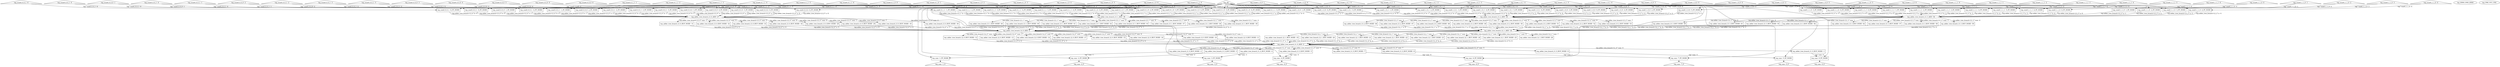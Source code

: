 digraph G {
	ranksep=.25;
	"top_clk" [shape=triangle];
	"top_clk" -> "top_sum0_0_0_0~0_FF_NODE";
	"top_sum0_0_0_0~0_FF_NODE" [shape=box];
	"top_sum0_0_0_0~0_FF_NODE" -> "top_adder_tree_branch_L3_0_ADD~27"[label="top.adder_tree_branch+L3_0^a~0"];
	"top_adder_tree_branch_L3_0_ADD~27"
	"top_adder_tree_branch_L3_0_ADD~27" -> "top_adder_tree_branch_L3_0_BUF_NODE~28"[label="top.adder_tree_branch+L3_0^sum~0"];
	"top_adder_tree_branch_L3_0_BUF_NODE~28" [shape=box];
	"top_adder_tree_branch_L3_0_BUF_NODE~28" -> "top_adder_tree_branch_L2_0_ADD~9"[label="top.adder_tree_branch+L2_0^a~0"];
	"top_adder_tree_branch_L2_0_ADD~9"
	"top_adder_tree_branch_L2_0_ADD~9" -> "top_adder_tree_branch_L2_0_BUF_NODE~10"[label="top.adder_tree_branch+L2_0^sum~0"];
	"top_adder_tree_branch_L2_0_BUF_NODE~10" [shape=box];
	"top_adder_tree_branch_L2_0_BUF_NODE~10" -> "top_adder_tree_branch_L1_0_ADD~0"[label="top.adder_tree_branch+L1_0^a~0"];
	"top_adder_tree_branch_L1_0_ADD~0"
	"top_adder_tree_branch_L1_0_ADD~0" -> "top_adder_tree_branch_L1_0_BUF_NODE~1"[label="top.adder_tree_branch+L1_0^sum~0"];
	"top_adder_tree_branch_L1_0_BUF_NODE~1" [shape=box];
	"top_adder_tree_branch_L1_0_BUF_NODE~1" -> "top_sum~0_FF_NODE"[label="top^sum~0"];
	"top_sum~0_FF_NODE" [shape=box];
	"top_sum~0_FF_NODE" -> "top_sum~0_O";
	"top_sum~0_O" [shape=triangle];
	"top_adder_tree_branch_L1_0_ADD~0" -> "top_adder_tree_branch_L1_0_BUF_NODE~2"[label="top.adder_tree_branch+L1_0^sum~1"];
	"top_adder_tree_branch_L1_0_BUF_NODE~2" [shape=box];
	"top_adder_tree_branch_L1_0_BUF_NODE~2" -> "top_sum~1_FF_NODE"[label="top^sum~1"];
	"top_sum~1_FF_NODE" [shape=box];
	"top_sum~1_FF_NODE" -> "top_sum~1_O";
	"top_sum~1_O" [shape=triangle];
	"top_adder_tree_branch_L1_0_ADD~0" -> "top_adder_tree_branch_L1_0_BUF_NODE~3"[label="top.adder_tree_branch+L1_0^sum~2"];
	"top_adder_tree_branch_L1_0_BUF_NODE~3" [shape=box];
	"top_adder_tree_branch_L1_0_BUF_NODE~3" -> "top_sum~2_FF_NODE"[label="top^sum~2"];
	"top_sum~2_FF_NODE" [shape=box];
	"top_sum~2_FF_NODE" -> "top_sum~2_O";
	"top_sum~2_O" [shape=triangle];
	"top_adder_tree_branch_L1_0_ADD~0" -> "top_adder_tree_branch_L1_0_BUF_NODE~4"[label="top.adder_tree_branch+L1_0^sum~3"];
	"top_adder_tree_branch_L1_0_BUF_NODE~4" [shape=box];
	"top_adder_tree_branch_L1_0_BUF_NODE~4" -> "top_sum~3_FF_NODE"[label="top^sum~3"];
	"top_sum~3_FF_NODE" [shape=box];
	"top_sum~3_FF_NODE" -> "top_sum~3_O";
	"top_sum~3_O" [shape=triangle];
	"top_adder_tree_branch_L1_0_ADD~0" -> "top_adder_tree_branch_L1_0_BUF_NODE~5"[label="top.adder_tree_branch+L1_0^sum~4"];
	"top_adder_tree_branch_L1_0_BUF_NODE~5" [shape=box];
	"top_adder_tree_branch_L1_0_BUF_NODE~5" -> "top_sum~4_FF_NODE"[label="top^sum~4"];
	"top_sum~4_FF_NODE" [shape=box];
	"top_sum~4_FF_NODE" -> "top_sum~4_O";
	"top_sum~4_O" [shape=triangle];
	"top_adder_tree_branch_L1_0_ADD~0" -> "top_adder_tree_branch_L1_0_BUF_NODE~6"[label="top.adder_tree_branch+L1_0^sum~5"];
	"top_adder_tree_branch_L1_0_BUF_NODE~6" [shape=box];
	"top_adder_tree_branch_L1_0_BUF_NODE~6" -> "top_sum~5_FF_NODE"[label="top^sum~5"];
	"top_sum~5_FF_NODE" [shape=box];
	"top_sum~5_FF_NODE" -> "top_sum~5_O";
	"top_sum~5_O" [shape=triangle];
	"top_adder_tree_branch_L1_0_ADD~0" -> "top_adder_tree_branch_L1_0_BUF_NODE~7"[label="top.adder_tree_branch+L1_0^sum~6"];
	"top_adder_tree_branch_L1_0_BUF_NODE~7" [shape=box];
	"top_adder_tree_branch_L1_0_BUF_NODE~7" -> "top_sum~6_FF_NODE"[label="top^sum~6"];
	"top_sum~6_FF_NODE" [shape=box];
	"top_sum~6_FF_NODE" -> "top_sum~6_O";
	"top_sum~6_O" [shape=triangle];
	"top_adder_tree_branch_L1_0_ADD~0" -> "top_adder_tree_branch_L1_0_BUF_NODE~8"[label="top.adder_tree_branch+L1_0^sum~7"];
	"top_adder_tree_branch_L1_0_BUF_NODE~8" [shape=box];
	"top_adder_tree_branch_L1_0_BUF_NODE~8" -> "top_sum~7_FF_NODE"[label="top^sum~7"];
	"top_sum~7_FF_NODE" [shape=box];
	"top_sum~7_FF_NODE" -> "top_sum~7_O";
	"top_sum~7_O" [shape=triangle];
	"top_adder_tree_branch_L2_0_ADD~9" -> "top_adder_tree_branch_L2_0_BUF_NODE~11"[label="top.adder_tree_branch+L2_0^sum~1"];
	"top_adder_tree_branch_L2_0_BUF_NODE~11" [shape=box];
	"top_adder_tree_branch_L2_0_BUF_NODE~11" -> "top_adder_tree_branch_L1_0_ADD~0"[label="top.adder_tree_branch+L1_0^a~1"];
	"top_adder_tree_branch_L2_0_ADD~9" -> "top_adder_tree_branch_L2_0_BUF_NODE~12"[label="top.adder_tree_branch+L2_0^sum~2"];
	"top_adder_tree_branch_L2_0_BUF_NODE~12" [shape=box];
	"top_adder_tree_branch_L2_0_BUF_NODE~12" -> "top_adder_tree_branch_L1_0_ADD~0"[label="top.adder_tree_branch+L1_0^a~2"];
	"top_adder_tree_branch_L2_0_ADD~9" -> "top_adder_tree_branch_L2_0_BUF_NODE~13"[label="top.adder_tree_branch+L2_0^sum~3"];
	"top_adder_tree_branch_L2_0_BUF_NODE~13" [shape=box];
	"top_adder_tree_branch_L2_0_BUF_NODE~13" -> "top_adder_tree_branch_L1_0_ADD~0"[label="top.adder_tree_branch+L1_0^a~3"];
	"top_adder_tree_branch_L2_0_ADD~9" -> "top_adder_tree_branch_L2_0_BUF_NODE~14"[label="top.adder_tree_branch+L2_0^sum~4"];
	"top_adder_tree_branch_L2_0_BUF_NODE~14" [shape=box];
	"top_adder_tree_branch_L2_0_BUF_NODE~14" -> "top_adder_tree_branch_L1_0_ADD~0"[label="top.adder_tree_branch+L1_0^a~4"];
	"top_adder_tree_branch_L2_0_ADD~9" -> "top_adder_tree_branch_L2_0_BUF_NODE~15"[label="top.adder_tree_branch+L2_0^sum~5"];
	"top_adder_tree_branch_L2_0_BUF_NODE~15" [shape=box];
	"top_adder_tree_branch_L2_0_BUF_NODE~15" -> "top_adder_tree_branch_L1_0_ADD~0"[label="top.adder_tree_branch+L1_0^a~5"];
	"top_adder_tree_branch_L2_0_ADD~9" -> "top_adder_tree_branch_L2_0_BUF_NODE~16"[label="top.adder_tree_branch+L2_0^sum~6"];
	"top_adder_tree_branch_L2_0_BUF_NODE~16" [shape=box];
	"top_adder_tree_branch_L2_0_BUF_NODE~16" -> "top_adder_tree_branch_L1_0_ADD~0"[label="top.adder_tree_branch+L1_0^a~6"];
	"top_adder_tree_branch_L2_0_ADD~9" -> "top_adder_tree_branch_L2_0_BUF_NODE~17"[label="top.adder_tree_branch+L2_0^sum~7"];
	"top_adder_tree_branch_L2_0_BUF_NODE~17" [shape=box];
	"top_adder_tree_branch_L3_0_ADD~27" -> "top_adder_tree_branch_L3_0_BUF_NODE~29"[label="top.adder_tree_branch+L3_0^sum~1"];
	"top_adder_tree_branch_L3_0_BUF_NODE~29" [shape=box];
	"top_adder_tree_branch_L3_0_BUF_NODE~29" -> "top_adder_tree_branch_L2_0_ADD~9"[label="top.adder_tree_branch+L2_0^a~1"];
	"top_adder_tree_branch_L3_0_ADD~27" -> "top_adder_tree_branch_L3_0_BUF_NODE~30"[label="top.adder_tree_branch+L3_0^sum~2"];
	"top_adder_tree_branch_L3_0_BUF_NODE~30" [shape=box];
	"top_adder_tree_branch_L3_0_BUF_NODE~30" -> "top_adder_tree_branch_L2_0_ADD~9"[label="top.adder_tree_branch+L2_0^a~2"];
	"top_adder_tree_branch_L3_0_ADD~27" -> "top_adder_tree_branch_L3_0_BUF_NODE~31"[label="top.adder_tree_branch+L3_0^sum~3"];
	"top_adder_tree_branch_L3_0_BUF_NODE~31" [shape=box];
	"top_adder_tree_branch_L3_0_BUF_NODE~31" -> "top_adder_tree_branch_L2_0_ADD~9"[label="top.adder_tree_branch+L2_0^a~3"];
	"top_adder_tree_branch_L3_0_ADD~27" -> "top_adder_tree_branch_L3_0_BUF_NODE~32"[label="top.adder_tree_branch+L3_0^sum~4"];
	"top_adder_tree_branch_L3_0_BUF_NODE~32" [shape=box];
	"top_adder_tree_branch_L3_0_BUF_NODE~32" -> "top_adder_tree_branch_L2_0_ADD~9"[label="top.adder_tree_branch+L2_0^a~4"];
	"top_adder_tree_branch_L3_0_ADD~27" -> "top_adder_tree_branch_L3_0_BUF_NODE~33"[label="top.adder_tree_branch+L3_0^sum~5"];
	"top_adder_tree_branch_L3_0_BUF_NODE~33" [shape=box];
	"top_adder_tree_branch_L3_0_BUF_NODE~33" -> "top_adder_tree_branch_L2_0_ADD~9"[label="top.adder_tree_branch+L2_0^a~5"];
	"top_adder_tree_branch_L3_0_ADD~27" -> "top_adder_tree_branch_L3_0_BUF_NODE~34"[label="top.adder_tree_branch+L3_0^sum~6"];
	"top_adder_tree_branch_L3_0_BUF_NODE~34" [shape=box];
	"top_adder_tree_branch_L3_0_BUF_NODE~34" -> "top_adder_tree_branch_L2_0_ADD~9"[label="top.adder_tree_branch+L2_0^a~6"];
	"top_adder_tree_branch_L3_0_ADD~27" -> "top_adder_tree_branch_L3_0_BUF_NODE~35"[label="top.adder_tree_branch+L3_0^sum~7"];
	"top_adder_tree_branch_L3_0_BUF_NODE~35" [shape=box];
	"top_clk" -> "top_sum0_0_0_0~1_FF_NODE";
	"top_sum0_0_0_0~1_FF_NODE" [shape=box];
	"top_sum0_0_0_0~1_FF_NODE" -> "top_adder_tree_branch_L3_0_ADD~27"[label="top.adder_tree_branch+L3_0^a~1"];
	"top_clk" -> "top_sum0_0_0_0~2_FF_NODE";
	"top_sum0_0_0_0~2_FF_NODE" [shape=box];
	"top_sum0_0_0_0~2_FF_NODE" -> "top_adder_tree_branch_L3_0_ADD~27"[label="top.adder_tree_branch+L3_0^a~2"];
	"top_clk" -> "top_sum0_0_0_0~3_FF_NODE";
	"top_sum0_0_0_0~3_FF_NODE" [shape=box];
	"top_sum0_0_0_0~3_FF_NODE" -> "top_adder_tree_branch_L3_0_ADD~27"[label="top.adder_tree_branch+L3_0^a~3"];
	"top_clk" -> "top_sum0_0_0_0~4_FF_NODE";
	"top_sum0_0_0_0~4_FF_NODE" [shape=box];
	"top_sum0_0_0_0~4_FF_NODE" -> "top_adder_tree_branch_L3_0_ADD~27"[label="top.adder_tree_branch+L3_0^a~4"];
	"top_clk" -> "top_sum0_0_0_0~5_FF_NODE";
	"top_sum0_0_0_0~5_FF_NODE" [shape=box];
	"top_sum0_0_0_0~5_FF_NODE" -> "top_adder_tree_branch_L3_0_ADD~27"[label="top.adder_tree_branch+L3_0^a~5"];
	"top_clk" -> "top_sum0_0_0_0~6_FF_NODE";
	"top_sum0_0_0_0~6_FF_NODE" [shape=box];
	"top_sum0_0_0_0~6_FF_NODE" -> "top_adder_tree_branch_L3_0_ADD~27"[label="top.adder_tree_branch+L3_0^a~6"];
	"top_clk" -> "top_sum0_0_0_1~0_FF_NODE";
	"top_sum0_0_0_1~0_FF_NODE" [shape=box];
	"top_sum0_0_0_1~0_FF_NODE" -> "top_adder_tree_branch_L3_0_ADD~27"[label="top.adder_tree_branch+L3_0^b~0"];
	"top_clk" -> "top_sum0_0_0_1~1_FF_NODE";
	"top_sum0_0_0_1~1_FF_NODE" [shape=box];
	"top_sum0_0_0_1~1_FF_NODE" -> "top_adder_tree_branch_L3_0_ADD~27"[label="top.adder_tree_branch+L3_0^b~1"];
	"top_clk" -> "top_sum0_0_0_1~2_FF_NODE";
	"top_sum0_0_0_1~2_FF_NODE" [shape=box];
	"top_sum0_0_0_1~2_FF_NODE" -> "top_adder_tree_branch_L3_0_ADD~27"[label="top.adder_tree_branch+L3_0^b~2"];
	"top_clk" -> "top_sum0_0_0_1~3_FF_NODE";
	"top_sum0_0_0_1~3_FF_NODE" [shape=box];
	"top_sum0_0_0_1~3_FF_NODE" -> "top_adder_tree_branch_L3_0_ADD~27"[label="top.adder_tree_branch+L3_0^b~3"];
	"top_clk" -> "top_sum0_0_0_1~4_FF_NODE";
	"top_sum0_0_0_1~4_FF_NODE" [shape=box];
	"top_sum0_0_0_1~4_FF_NODE" -> "top_adder_tree_branch_L3_0_ADD~27"[label="top.adder_tree_branch+L3_0^b~4"];
	"top_clk" -> "top_sum0_0_0_1~5_FF_NODE";
	"top_sum0_0_0_1~5_FF_NODE" [shape=box];
	"top_sum0_0_0_1~5_FF_NODE" -> "top_adder_tree_branch_L3_0_ADD~27"[label="top.adder_tree_branch+L3_0^b~5"];
	"top_clk" -> "top_sum0_0_0_1~6_FF_NODE";
	"top_sum0_0_0_1~6_FF_NODE" [shape=box];
	"top_sum0_0_0_1~6_FF_NODE" -> "top_adder_tree_branch_L3_0_ADD~27"[label="top.adder_tree_branch+L3_0^b~6"];
	"top_clk" -> "top_sum0_0_1_0~0_FF_NODE";
	"top_sum0_0_1_0~0_FF_NODE" [shape=box];
	"top_sum0_0_1_0~0_FF_NODE" -> "top_adder_tree_branch_L3_1_ADD~36"[label="top.adder_tree_branch+L3_1^a~0"];
	"top_adder_tree_branch_L3_1_ADD~36"
	"top_adder_tree_branch_L3_1_ADD~36" -> "top_adder_tree_branch_L3_1_BUF_NODE~37"[label="top.adder_tree_branch+L3_1^sum~0"];
	"top_adder_tree_branch_L3_1_BUF_NODE~37" [shape=box];
	"top_adder_tree_branch_L3_1_BUF_NODE~37" -> "top_adder_tree_branch_L2_0_ADD~9"[label="top.adder_tree_branch+L2_0^b~0"];
	"top_adder_tree_branch_L3_1_ADD~36" -> "top_adder_tree_branch_L3_1_BUF_NODE~38"[label="top.adder_tree_branch+L3_1^sum~1"];
	"top_adder_tree_branch_L3_1_BUF_NODE~38" [shape=box];
	"top_adder_tree_branch_L3_1_BUF_NODE~38" -> "top_adder_tree_branch_L2_0_ADD~9"[label="top.adder_tree_branch+L2_0^b~1"];
	"top_adder_tree_branch_L3_1_ADD~36" -> "top_adder_tree_branch_L3_1_BUF_NODE~39"[label="top.adder_tree_branch+L3_1^sum~2"];
	"top_adder_tree_branch_L3_1_BUF_NODE~39" [shape=box];
	"top_adder_tree_branch_L3_1_BUF_NODE~39" -> "top_adder_tree_branch_L2_0_ADD~9"[label="top.adder_tree_branch+L2_0^b~2"];
	"top_adder_tree_branch_L3_1_ADD~36" -> "top_adder_tree_branch_L3_1_BUF_NODE~40"[label="top.adder_tree_branch+L3_1^sum~3"];
	"top_adder_tree_branch_L3_1_BUF_NODE~40" [shape=box];
	"top_adder_tree_branch_L3_1_BUF_NODE~40" -> "top_adder_tree_branch_L2_0_ADD~9"[label="top.adder_tree_branch+L2_0^b~3"];
	"top_adder_tree_branch_L3_1_ADD~36" -> "top_adder_tree_branch_L3_1_BUF_NODE~41"[label="top.adder_tree_branch+L3_1^sum~4"];
	"top_adder_tree_branch_L3_1_BUF_NODE~41" [shape=box];
	"top_adder_tree_branch_L3_1_BUF_NODE~41" -> "top_adder_tree_branch_L2_0_ADD~9"[label="top.adder_tree_branch+L2_0^b~4"];
	"top_adder_tree_branch_L3_1_ADD~36" -> "top_adder_tree_branch_L3_1_BUF_NODE~42"[label="top.adder_tree_branch+L3_1^sum~5"];
	"top_adder_tree_branch_L3_1_BUF_NODE~42" [shape=box];
	"top_adder_tree_branch_L3_1_BUF_NODE~42" -> "top_adder_tree_branch_L2_0_ADD~9"[label="top.adder_tree_branch+L2_0^b~5"];
	"top_adder_tree_branch_L3_1_ADD~36" -> "top_adder_tree_branch_L3_1_BUF_NODE~43"[label="top.adder_tree_branch+L3_1^sum~6"];
	"top_adder_tree_branch_L3_1_BUF_NODE~43" [shape=box];
	"top_adder_tree_branch_L3_1_BUF_NODE~43" -> "top_adder_tree_branch_L2_0_ADD~9"[label="top.adder_tree_branch+L2_0^b~6"];
	"top_adder_tree_branch_L3_1_ADD~36" -> "top_adder_tree_branch_L3_1_BUF_NODE~44"[label="top.adder_tree_branch+L3_1^sum~7"];
	"top_adder_tree_branch_L3_1_BUF_NODE~44" [shape=box];
	"top_clk" -> "top_sum0_0_1_0~1_FF_NODE";
	"top_sum0_0_1_0~1_FF_NODE" [shape=box];
	"top_sum0_0_1_0~1_FF_NODE" -> "top_adder_tree_branch_L3_1_ADD~36"[label="top.adder_tree_branch+L3_1^a~1"];
	"top_clk" -> "top_sum0_0_1_0~2_FF_NODE";
	"top_sum0_0_1_0~2_FF_NODE" [shape=box];
	"top_sum0_0_1_0~2_FF_NODE" -> "top_adder_tree_branch_L3_1_ADD~36"[label="top.adder_tree_branch+L3_1^a~2"];
	"top_clk" -> "top_sum0_0_1_0~3_FF_NODE";
	"top_sum0_0_1_0~3_FF_NODE" [shape=box];
	"top_sum0_0_1_0~3_FF_NODE" -> "top_adder_tree_branch_L3_1_ADD~36"[label="top.adder_tree_branch+L3_1^a~3"];
	"top_clk" -> "top_sum0_0_1_0~4_FF_NODE";
	"top_sum0_0_1_0~4_FF_NODE" [shape=box];
	"top_sum0_0_1_0~4_FF_NODE" -> "top_adder_tree_branch_L3_1_ADD~36"[label="top.adder_tree_branch+L3_1^a~4"];
	"top_clk" -> "top_sum0_0_1_0~5_FF_NODE";
	"top_sum0_0_1_0~5_FF_NODE" [shape=box];
	"top_sum0_0_1_0~5_FF_NODE" -> "top_adder_tree_branch_L3_1_ADD~36"[label="top.adder_tree_branch+L3_1^a~5"];
	"top_clk" -> "top_sum0_0_1_0~6_FF_NODE";
	"top_sum0_0_1_0~6_FF_NODE" [shape=box];
	"top_sum0_0_1_0~6_FF_NODE" -> "top_adder_tree_branch_L3_1_ADD~36"[label="top.adder_tree_branch+L3_1^a~6"];
	"top_clk" -> "top_sum0_0_1_1~0_FF_NODE";
	"top_sum0_0_1_1~0_FF_NODE" [shape=box];
	"top_sum0_0_1_1~0_FF_NODE" -> "top_adder_tree_branch_L3_1_ADD~36"[label="top.adder_tree_branch+L3_1^b~0"];
	"top_clk" -> "top_sum0_0_1_1~1_FF_NODE";
	"top_sum0_0_1_1~1_FF_NODE" [shape=box];
	"top_sum0_0_1_1~1_FF_NODE" -> "top_adder_tree_branch_L3_1_ADD~36"[label="top.adder_tree_branch+L3_1^b~1"];
	"top_clk" -> "top_sum0_0_1_1~2_FF_NODE";
	"top_sum0_0_1_1~2_FF_NODE" [shape=box];
	"top_sum0_0_1_1~2_FF_NODE" -> "top_adder_tree_branch_L3_1_ADD~36"[label="top.adder_tree_branch+L3_1^b~2"];
	"top_clk" -> "top_sum0_0_1_1~3_FF_NODE";
	"top_sum0_0_1_1~3_FF_NODE" [shape=box];
	"top_sum0_0_1_1~3_FF_NODE" -> "top_adder_tree_branch_L3_1_ADD~36"[label="top.adder_tree_branch+L3_1^b~3"];
	"top_clk" -> "top_sum0_0_1_1~4_FF_NODE";
	"top_sum0_0_1_1~4_FF_NODE" [shape=box];
	"top_sum0_0_1_1~4_FF_NODE" -> "top_adder_tree_branch_L3_1_ADD~36"[label="top.adder_tree_branch+L3_1^b~4"];
	"top_clk" -> "top_sum0_0_1_1~5_FF_NODE";
	"top_sum0_0_1_1~5_FF_NODE" [shape=box];
	"top_sum0_0_1_1~5_FF_NODE" -> "top_adder_tree_branch_L3_1_ADD~36"[label="top.adder_tree_branch+L3_1^b~5"];
	"top_clk" -> "top_sum0_0_1_1~6_FF_NODE";
	"top_sum0_0_1_1~6_FF_NODE" [shape=box];
	"top_sum0_0_1_1~6_FF_NODE" -> "top_adder_tree_branch_L3_1_ADD~36"[label="top.adder_tree_branch+L3_1^b~6"];
	"top_clk" -> "top_sum0_1_0_0~0_FF_NODE";
	"top_sum0_1_0_0~0_FF_NODE" [shape=box];
	"top_sum0_1_0_0~0_FF_NODE" -> "top_adder_tree_branch_L3_2_ADD~45"[label="top.adder_tree_branch+L3_2^a~0"];
	"top_adder_tree_branch_L3_2_ADD~45"
	"top_adder_tree_branch_L3_2_ADD~45" -> "top_adder_tree_branch_L3_2_BUF_NODE~46"[label="top.adder_tree_branch+L3_2^sum~0"];
	"top_adder_tree_branch_L3_2_BUF_NODE~46" [shape=box];
	"top_adder_tree_branch_L3_2_BUF_NODE~46" -> "top_adder_tree_branch_L2_1_ADD~18"[label="top.adder_tree_branch+L2_1^a~0"];
	"top_adder_tree_branch_L2_1_ADD~18"
	"top_adder_tree_branch_L2_1_ADD~18" -> "top_adder_tree_branch_L2_1_BUF_NODE~19"[label="top.adder_tree_branch+L2_1^sum~0"];
	"top_adder_tree_branch_L2_1_BUF_NODE~19" [shape=box];
	"top_adder_tree_branch_L2_1_BUF_NODE~19" -> "top_adder_tree_branch_L1_0_ADD~0"[label="top.adder_tree_branch+L1_0^b~0"];
	"top_adder_tree_branch_L2_1_ADD~18" -> "top_adder_tree_branch_L2_1_BUF_NODE~20"[label="top.adder_tree_branch+L2_1^sum~1"];
	"top_adder_tree_branch_L2_1_BUF_NODE~20" [shape=box];
	"top_adder_tree_branch_L2_1_BUF_NODE~20" -> "top_adder_tree_branch_L1_0_ADD~0"[label="top.adder_tree_branch+L1_0^b~1"];
	"top_adder_tree_branch_L2_1_ADD~18" -> "top_adder_tree_branch_L2_1_BUF_NODE~21"[label="top.adder_tree_branch+L2_1^sum~2"];
	"top_adder_tree_branch_L2_1_BUF_NODE~21" [shape=box];
	"top_adder_tree_branch_L2_1_BUF_NODE~21" -> "top_adder_tree_branch_L1_0_ADD~0"[label="top.adder_tree_branch+L1_0^b~2"];
	"top_adder_tree_branch_L2_1_ADD~18" -> "top_adder_tree_branch_L2_1_BUF_NODE~22"[label="top.adder_tree_branch+L2_1^sum~3"];
	"top_adder_tree_branch_L2_1_BUF_NODE~22" [shape=box];
	"top_adder_tree_branch_L2_1_BUF_NODE~22" -> "top_adder_tree_branch_L1_0_ADD~0"[label="top.adder_tree_branch+L1_0^b~3"];
	"top_adder_tree_branch_L2_1_ADD~18" -> "top_adder_tree_branch_L2_1_BUF_NODE~23"[label="top.adder_tree_branch+L2_1^sum~4"];
	"top_adder_tree_branch_L2_1_BUF_NODE~23" [shape=box];
	"top_adder_tree_branch_L2_1_BUF_NODE~23" -> "top_adder_tree_branch_L1_0_ADD~0"[label="top.adder_tree_branch+L1_0^b~4"];
	"top_adder_tree_branch_L2_1_ADD~18" -> "top_adder_tree_branch_L2_1_BUF_NODE~24"[label="top.adder_tree_branch+L2_1^sum~5"];
	"top_adder_tree_branch_L2_1_BUF_NODE~24" [shape=box];
	"top_adder_tree_branch_L2_1_BUF_NODE~24" -> "top_adder_tree_branch_L1_0_ADD~0"[label="top.adder_tree_branch+L1_0^b~5"];
	"top_adder_tree_branch_L2_1_ADD~18" -> "top_adder_tree_branch_L2_1_BUF_NODE~25"[label="top.adder_tree_branch+L2_1^sum~6"];
	"top_adder_tree_branch_L2_1_BUF_NODE~25" [shape=box];
	"top_adder_tree_branch_L2_1_BUF_NODE~25" -> "top_adder_tree_branch_L1_0_ADD~0"[label="top.adder_tree_branch+L1_0^b~6"];
	"top_adder_tree_branch_L2_1_ADD~18" -> "top_adder_tree_branch_L2_1_BUF_NODE~26"[label="top.adder_tree_branch+L2_1^sum~7"];
	"top_adder_tree_branch_L2_1_BUF_NODE~26" [shape=box];
	"top_adder_tree_branch_L3_2_ADD~45" -> "top_adder_tree_branch_L3_2_BUF_NODE~47"[label="top.adder_tree_branch+L3_2^sum~1"];
	"top_adder_tree_branch_L3_2_BUF_NODE~47" [shape=box];
	"top_adder_tree_branch_L3_2_BUF_NODE~47" -> "top_adder_tree_branch_L2_1_ADD~18"[label="top.adder_tree_branch+L2_1^a~1"];
	"top_adder_tree_branch_L3_2_ADD~45" -> "top_adder_tree_branch_L3_2_BUF_NODE~48"[label="top.adder_tree_branch+L3_2^sum~2"];
	"top_adder_tree_branch_L3_2_BUF_NODE~48" [shape=box];
	"top_adder_tree_branch_L3_2_BUF_NODE~48" -> "top_adder_tree_branch_L2_1_ADD~18"[label="top.adder_tree_branch+L2_1^a~2"];
	"top_adder_tree_branch_L3_2_ADD~45" -> "top_adder_tree_branch_L3_2_BUF_NODE~49"[label="top.adder_tree_branch+L3_2^sum~3"];
	"top_adder_tree_branch_L3_2_BUF_NODE~49" [shape=box];
	"top_adder_tree_branch_L3_2_BUF_NODE~49" -> "top_adder_tree_branch_L2_1_ADD~18"[label="top.adder_tree_branch+L2_1^a~3"];
	"top_adder_tree_branch_L3_2_ADD~45" -> "top_adder_tree_branch_L3_2_BUF_NODE~50"[label="top.adder_tree_branch+L3_2^sum~4"];
	"top_adder_tree_branch_L3_2_BUF_NODE~50" [shape=box];
	"top_adder_tree_branch_L3_2_BUF_NODE~50" -> "top_adder_tree_branch_L2_1_ADD~18"[label="top.adder_tree_branch+L2_1^a~4"];
	"top_adder_tree_branch_L3_2_ADD~45" -> "top_adder_tree_branch_L3_2_BUF_NODE~51"[label="top.adder_tree_branch+L3_2^sum~5"];
	"top_adder_tree_branch_L3_2_BUF_NODE~51" [shape=box];
	"top_adder_tree_branch_L3_2_BUF_NODE~51" -> "top_adder_tree_branch_L2_1_ADD~18"[label="top.adder_tree_branch+L2_1^a~5"];
	"top_adder_tree_branch_L3_2_ADD~45" -> "top_adder_tree_branch_L3_2_BUF_NODE~52"[label="top.adder_tree_branch+L3_2^sum~6"];
	"top_adder_tree_branch_L3_2_BUF_NODE~52" [shape=box];
	"top_adder_tree_branch_L3_2_BUF_NODE~52" -> "top_adder_tree_branch_L2_1_ADD~18"[label="top.adder_tree_branch+L2_1^a~6"];
	"top_adder_tree_branch_L3_2_ADD~45" -> "top_adder_tree_branch_L3_2_BUF_NODE~53"[label="top.adder_tree_branch+L3_2^sum~7"];
	"top_adder_tree_branch_L3_2_BUF_NODE~53" [shape=box];
	"top_clk" -> "top_sum0_1_0_0~1_FF_NODE";
	"top_sum0_1_0_0~1_FF_NODE" [shape=box];
	"top_sum0_1_0_0~1_FF_NODE" -> "top_adder_tree_branch_L3_2_ADD~45"[label="top.adder_tree_branch+L3_2^a~1"];
	"top_clk" -> "top_sum0_1_0_0~2_FF_NODE";
	"top_sum0_1_0_0~2_FF_NODE" [shape=box];
	"top_sum0_1_0_0~2_FF_NODE" -> "top_adder_tree_branch_L3_2_ADD~45"[label="top.adder_tree_branch+L3_2^a~2"];
	"top_clk" -> "top_sum0_1_0_0~3_FF_NODE";
	"top_sum0_1_0_0~3_FF_NODE" [shape=box];
	"top_sum0_1_0_0~3_FF_NODE" -> "top_adder_tree_branch_L3_2_ADD~45"[label="top.adder_tree_branch+L3_2^a~3"];
	"top_clk" -> "top_sum0_1_0_0~4_FF_NODE";
	"top_sum0_1_0_0~4_FF_NODE" [shape=box];
	"top_sum0_1_0_0~4_FF_NODE" -> "top_adder_tree_branch_L3_2_ADD~45"[label="top.adder_tree_branch+L3_2^a~4"];
	"top_clk" -> "top_sum0_1_0_0~5_FF_NODE";
	"top_sum0_1_0_0~5_FF_NODE" [shape=box];
	"top_sum0_1_0_0~5_FF_NODE" -> "top_adder_tree_branch_L3_2_ADD~45"[label="top.adder_tree_branch+L3_2^a~5"];
	"top_clk" -> "top_sum0_1_0_0~6_FF_NODE";
	"top_sum0_1_0_0~6_FF_NODE" [shape=box];
	"top_sum0_1_0_0~6_FF_NODE" -> "top_adder_tree_branch_L3_2_ADD~45"[label="top.adder_tree_branch+L3_2^a~6"];
	"top_clk" -> "top_sum0_1_0_1~0_FF_NODE";
	"top_sum0_1_0_1~0_FF_NODE" [shape=box];
	"top_sum0_1_0_1~0_FF_NODE" -> "top_adder_tree_branch_L3_2_ADD~45"[label="top.adder_tree_branch+L3_2^b~0"];
	"top_clk" -> "top_sum0_1_0_1~1_FF_NODE";
	"top_sum0_1_0_1~1_FF_NODE" [shape=box];
	"top_sum0_1_0_1~1_FF_NODE" -> "top_adder_tree_branch_L3_2_ADD~45"[label="top.adder_tree_branch+L3_2^b~1"];
	"top_clk" -> "top_sum0_1_0_1~2_FF_NODE";
	"top_sum0_1_0_1~2_FF_NODE" [shape=box];
	"top_sum0_1_0_1~2_FF_NODE" -> "top_adder_tree_branch_L3_2_ADD~45"[label="top.adder_tree_branch+L3_2^b~2"];
	"top_clk" -> "top_sum0_1_0_1~3_FF_NODE";
	"top_sum0_1_0_1~3_FF_NODE" [shape=box];
	"top_sum0_1_0_1~3_FF_NODE" -> "top_adder_tree_branch_L3_2_ADD~45"[label="top.adder_tree_branch+L3_2^b~3"];
	"top_clk" -> "top_sum0_1_0_1~4_FF_NODE";
	"top_sum0_1_0_1~4_FF_NODE" [shape=box];
	"top_sum0_1_0_1~4_FF_NODE" -> "top_adder_tree_branch_L3_2_ADD~45"[label="top.adder_tree_branch+L3_2^b~4"];
	"top_clk" -> "top_sum0_1_0_1~5_FF_NODE";
	"top_sum0_1_0_1~5_FF_NODE" [shape=box];
	"top_sum0_1_0_1~5_FF_NODE" -> "top_adder_tree_branch_L3_2_ADD~45"[label="top.adder_tree_branch+L3_2^b~5"];
	"top_clk" -> "top_sum0_1_0_1~6_FF_NODE";
	"top_sum0_1_0_1~6_FF_NODE" [shape=box];
	"top_sum0_1_0_1~6_FF_NODE" -> "top_adder_tree_branch_L3_2_ADD~45"[label="top.adder_tree_branch+L3_2^b~6"];
	"top_clk" -> "top_sum0_1_1_0~0_FF_NODE";
	"top_sum0_1_1_0~0_FF_NODE" [shape=box];
	"top_sum0_1_1_0~0_FF_NODE" -> "top_adder_tree_branch_L3_3_ADD~54"[label="top.adder_tree_branch+L3_3^a~0"];
	"top_adder_tree_branch_L3_3_ADD~54"
	"top_adder_tree_branch_L3_3_ADD~54" -> "top_adder_tree_branch_L3_3_BUF_NODE~55"[label="top.adder_tree_branch+L3_3^sum~0"];
	"top_adder_tree_branch_L3_3_BUF_NODE~55" [shape=box];
	"top_adder_tree_branch_L3_3_BUF_NODE~55" -> "top_adder_tree_branch_L2_1_ADD~18"[label="top.adder_tree_branch+L2_1^b~0"];
	"top_adder_tree_branch_L3_3_ADD~54" -> "top_adder_tree_branch_L3_3_BUF_NODE~56"[label="top.adder_tree_branch+L3_3^sum~1"];
	"top_adder_tree_branch_L3_3_BUF_NODE~56" [shape=box];
	"top_adder_tree_branch_L3_3_BUF_NODE~56" -> "top_adder_tree_branch_L2_1_ADD~18"[label="top.adder_tree_branch+L2_1^b~1"];
	"top_adder_tree_branch_L3_3_ADD~54" -> "top_adder_tree_branch_L3_3_BUF_NODE~57"[label="top.adder_tree_branch+L3_3^sum~2"];
	"top_adder_tree_branch_L3_3_BUF_NODE~57" [shape=box];
	"top_adder_tree_branch_L3_3_BUF_NODE~57" -> "top_adder_tree_branch_L2_1_ADD~18"[label="top.adder_tree_branch+L2_1^b~2"];
	"top_adder_tree_branch_L3_3_ADD~54" -> "top_adder_tree_branch_L3_3_BUF_NODE~58"[label="top.adder_tree_branch+L3_3^sum~3"];
	"top_adder_tree_branch_L3_3_BUF_NODE~58" [shape=box];
	"top_adder_tree_branch_L3_3_BUF_NODE~58" -> "top_adder_tree_branch_L2_1_ADD~18"[label="top.adder_tree_branch+L2_1^b~3"];
	"top_adder_tree_branch_L3_3_ADD~54" -> "top_adder_tree_branch_L3_3_BUF_NODE~59"[label="top.adder_tree_branch+L3_3^sum~4"];
	"top_adder_tree_branch_L3_3_BUF_NODE~59" [shape=box];
	"top_adder_tree_branch_L3_3_BUF_NODE~59" -> "top_adder_tree_branch_L2_1_ADD~18"[label="top.adder_tree_branch+L2_1^b~4"];
	"top_adder_tree_branch_L3_3_ADD~54" -> "top_adder_tree_branch_L3_3_BUF_NODE~60"[label="top.adder_tree_branch+L3_3^sum~5"];
	"top_adder_tree_branch_L3_3_BUF_NODE~60" [shape=box];
	"top_adder_tree_branch_L3_3_BUF_NODE~60" -> "top_adder_tree_branch_L2_1_ADD~18"[label="top.adder_tree_branch+L2_1^b~5"];
	"top_adder_tree_branch_L3_3_ADD~54" -> "top_adder_tree_branch_L3_3_BUF_NODE~61"[label="top.adder_tree_branch+L3_3^sum~6"];
	"top_adder_tree_branch_L3_3_BUF_NODE~61" [shape=box];
	"top_adder_tree_branch_L3_3_BUF_NODE~61" -> "top_adder_tree_branch_L2_1_ADD~18"[label="top.adder_tree_branch+L2_1^b~6"];
	"top_adder_tree_branch_L3_3_ADD~54" -> "top_adder_tree_branch_L3_3_BUF_NODE~62"[label="top.adder_tree_branch+L3_3^sum~7"];
	"top_adder_tree_branch_L3_3_BUF_NODE~62" [shape=box];
	"top_clk" -> "top_sum0_1_1_0~1_FF_NODE";
	"top_sum0_1_1_0~1_FF_NODE" [shape=box];
	"top_sum0_1_1_0~1_FF_NODE" -> "top_adder_tree_branch_L3_3_ADD~54"[label="top.adder_tree_branch+L3_3^a~1"];
	"top_clk" -> "top_sum0_1_1_0~2_FF_NODE";
	"top_sum0_1_1_0~2_FF_NODE" [shape=box];
	"top_sum0_1_1_0~2_FF_NODE" -> "top_adder_tree_branch_L3_3_ADD~54"[label="top.adder_tree_branch+L3_3^a~2"];
	"top_clk" -> "top_sum0_1_1_0~3_FF_NODE";
	"top_sum0_1_1_0~3_FF_NODE" [shape=box];
	"top_sum0_1_1_0~3_FF_NODE" -> "top_adder_tree_branch_L3_3_ADD~54"[label="top.adder_tree_branch+L3_3^a~3"];
	"top_clk" -> "top_sum0_1_1_0~4_FF_NODE";
	"top_sum0_1_1_0~4_FF_NODE" [shape=box];
	"top_sum0_1_1_0~4_FF_NODE" -> "top_adder_tree_branch_L3_3_ADD~54"[label="top.adder_tree_branch+L3_3^a~4"];
	"top_clk" -> "top_sum0_1_1_0~5_FF_NODE";
	"top_sum0_1_1_0~5_FF_NODE" [shape=box];
	"top_sum0_1_1_0~5_FF_NODE" -> "top_adder_tree_branch_L3_3_ADD~54"[label="top.adder_tree_branch+L3_3^a~5"];
	"top_clk" -> "top_sum0_1_1_0~6_FF_NODE";
	"top_sum0_1_1_0~6_FF_NODE" [shape=box];
	"top_sum0_1_1_0~6_FF_NODE" -> "top_adder_tree_branch_L3_3_ADD~54"[label="top.adder_tree_branch+L3_3^a~6"];
	"top_clk" -> "top_sum0_1_1_1~0_FF_NODE";
	"top_sum0_1_1_1~0_FF_NODE" [shape=box];
	"top_sum0_1_1_1~0_FF_NODE" -> "top_adder_tree_branch_L3_3_ADD~54"[label="top.adder_tree_branch+L3_3^b~0"];
	"top_clk" -> "top_sum0_1_1_1~1_FF_NODE";
	"top_sum0_1_1_1~1_FF_NODE" [shape=box];
	"top_sum0_1_1_1~1_FF_NODE" -> "top_adder_tree_branch_L3_3_ADD~54"[label="top.adder_tree_branch+L3_3^b~1"];
	"top_clk" -> "top_sum0_1_1_1~2_FF_NODE";
	"top_sum0_1_1_1~2_FF_NODE" [shape=box];
	"top_sum0_1_1_1~2_FF_NODE" -> "top_adder_tree_branch_L3_3_ADD~54"[label="top.adder_tree_branch+L3_3^b~2"];
	"top_clk" -> "top_sum0_1_1_1~3_FF_NODE";
	"top_sum0_1_1_1~3_FF_NODE" [shape=box];
	"top_sum0_1_1_1~3_FF_NODE" -> "top_adder_tree_branch_L3_3_ADD~54"[label="top.adder_tree_branch+L3_3^b~3"];
	"top_clk" -> "top_sum0_1_1_1~4_FF_NODE";
	"top_sum0_1_1_1~4_FF_NODE" [shape=box];
	"top_sum0_1_1_1~4_FF_NODE" -> "top_adder_tree_branch_L3_3_ADD~54"[label="top.adder_tree_branch+L3_3^b~4"];
	"top_clk" -> "top_sum0_1_1_1~5_FF_NODE";
	"top_sum0_1_1_1~5_FF_NODE" [shape=box];
	"top_sum0_1_1_1~5_FF_NODE" -> "top_adder_tree_branch_L3_3_ADD~54"[label="top.adder_tree_branch+L3_3^b~5"];
	"top_clk" -> "top_sum0_1_1_1~6_FF_NODE";
	"top_sum0_1_1_1~6_FF_NODE" [shape=box];
	"top_sum0_1_1_1~6_FF_NODE" -> "top_adder_tree_branch_L3_3_ADD~54"[label="top.adder_tree_branch+L3_3^b~6"];
	"top_clk" -> "top_sum~0_FF_NODE";
	"top_clk" -> "top_sum~1_FF_NODE";
	"top_clk" -> "top_sum~2_FF_NODE";
	"top_clk" -> "top_sum~3_FF_NODE";
	"top_clk" -> "top_sum~4_FF_NODE";
	"top_clk" -> "top_sum~5_FF_NODE";
	"top_clk" -> "top_sum~6_FF_NODE";
	"top_clk" -> "top_sum~7_FF_NODE";
	"top_isum0_0_0_0~0" [shape=triangle];
	"top_isum0_0_0_0~0" -> "top_sum0_0_0_0~0_FF_NODE"[label="top^sum0_0_0_0~0"];
	"top_isum0_0_0_0~1" [shape=triangle];
	"top_isum0_0_0_0~1" -> "top_sum0_0_0_0~1_FF_NODE"[label="top^sum0_0_0_0~1"];
	"top_isum0_0_0_0~2" [shape=triangle];
	"top_isum0_0_0_0~2" -> "top_sum0_0_0_0~2_FF_NODE"[label="top^sum0_0_0_0~2"];
	"top_isum0_0_0_0~3" [shape=triangle];
	"top_isum0_0_0_0~3" -> "top_sum0_0_0_0~3_FF_NODE"[label="top^sum0_0_0_0~3"];
	"top_isum0_0_0_0~4" [shape=triangle];
	"top_isum0_0_0_0~4" -> "top_sum0_0_0_0~4_FF_NODE"[label="top^sum0_0_0_0~4"];
	"top_isum0_0_0_0~5" [shape=triangle];
	"top_isum0_0_0_0~5" -> "top_sum0_0_0_0~5_FF_NODE"[label="top^sum0_0_0_0~5"];
	"top_isum0_0_0_0~6" [shape=triangle];
	"top_isum0_0_0_0~6" -> "top_sum0_0_0_0~6_FF_NODE"[label="top^sum0_0_0_0~6"];
	"top_isum0_0_0_1~0" [shape=triangle];
	"top_isum0_0_0_1~0" -> "top_sum0_0_0_1~0_FF_NODE"[label="top^sum0_0_0_1~0"];
	"top_isum0_0_0_1~1" [shape=triangle];
	"top_isum0_0_0_1~1" -> "top_sum0_0_0_1~1_FF_NODE"[label="top^sum0_0_0_1~1"];
	"top_isum0_0_0_1~2" [shape=triangle];
	"top_isum0_0_0_1~2" -> "top_sum0_0_0_1~2_FF_NODE"[label="top^sum0_0_0_1~2"];
	"top_isum0_0_0_1~3" [shape=triangle];
	"top_isum0_0_0_1~3" -> "top_sum0_0_0_1~3_FF_NODE"[label="top^sum0_0_0_1~3"];
	"top_isum0_0_0_1~4" [shape=triangle];
	"top_isum0_0_0_1~4" -> "top_sum0_0_0_1~4_FF_NODE"[label="top^sum0_0_0_1~4"];
	"top_isum0_0_0_1~5" [shape=triangle];
	"top_isum0_0_0_1~5" -> "top_sum0_0_0_1~5_FF_NODE"[label="top^sum0_0_0_1~5"];
	"top_isum0_0_0_1~6" [shape=triangle];
	"top_isum0_0_0_1~6" -> "top_sum0_0_0_1~6_FF_NODE"[label="top^sum0_0_0_1~6"];
	"top_isum0_0_1_0~0" [shape=triangle];
	"top_isum0_0_1_0~0" -> "top_sum0_0_1_0~0_FF_NODE"[label="top^sum0_0_1_0~0"];
	"top_isum0_0_1_0~1" [shape=triangle];
	"top_isum0_0_1_0~1" -> "top_sum0_0_1_0~1_FF_NODE"[label="top^sum0_0_1_0~1"];
	"top_isum0_0_1_0~2" [shape=triangle];
	"top_isum0_0_1_0~2" -> "top_sum0_0_1_0~2_FF_NODE"[label="top^sum0_0_1_0~2"];
	"top_isum0_0_1_0~3" [shape=triangle];
	"top_isum0_0_1_0~3" -> "top_sum0_0_1_0~3_FF_NODE"[label="top^sum0_0_1_0~3"];
	"top_isum0_0_1_0~4" [shape=triangle];
	"top_isum0_0_1_0~4" -> "top_sum0_0_1_0~4_FF_NODE"[label="top^sum0_0_1_0~4"];
	"top_isum0_0_1_0~5" [shape=triangle];
	"top_isum0_0_1_0~5" -> "top_sum0_0_1_0~5_FF_NODE"[label="top^sum0_0_1_0~5"];
	"top_isum0_0_1_0~6" [shape=triangle];
	"top_isum0_0_1_0~6" -> "top_sum0_0_1_0~6_FF_NODE"[label="top^sum0_0_1_0~6"];
	"top_isum0_0_1_1~0" [shape=triangle];
	"top_isum0_0_1_1~0" -> "top_sum0_0_1_1~0_FF_NODE"[label="top^sum0_0_1_1~0"];
	"top_isum0_0_1_1~1" [shape=triangle];
	"top_isum0_0_1_1~1" -> "top_sum0_0_1_1~1_FF_NODE"[label="top^sum0_0_1_1~1"];
	"top_isum0_0_1_1~2" [shape=triangle];
	"top_isum0_0_1_1~2" -> "top_sum0_0_1_1~2_FF_NODE"[label="top^sum0_0_1_1~2"];
	"top_isum0_0_1_1~3" [shape=triangle];
	"top_isum0_0_1_1~3" -> "top_sum0_0_1_1~3_FF_NODE"[label="top^sum0_0_1_1~3"];
	"top_isum0_0_1_1~4" [shape=triangle];
	"top_isum0_0_1_1~4" -> "top_sum0_0_1_1~4_FF_NODE"[label="top^sum0_0_1_1~4"];
	"top_isum0_0_1_1~5" [shape=triangle];
	"top_isum0_0_1_1~5" -> "top_sum0_0_1_1~5_FF_NODE"[label="top^sum0_0_1_1~5"];
	"top_isum0_0_1_1~6" [shape=triangle];
	"top_isum0_0_1_1~6" -> "top_sum0_0_1_1~6_FF_NODE"[label="top^sum0_0_1_1~6"];
	"top_isum0_1_0_0~0" [shape=triangle];
	"top_isum0_1_0_0~0" -> "top_sum0_1_0_0~0_FF_NODE"[label="top^sum0_1_0_0~0"];
	"top_isum0_1_0_0~1" [shape=triangle];
	"top_isum0_1_0_0~1" -> "top_sum0_1_0_0~1_FF_NODE"[label="top^sum0_1_0_0~1"];
	"top_isum0_1_0_0~2" [shape=triangle];
	"top_isum0_1_0_0~2" -> "top_sum0_1_0_0~2_FF_NODE"[label="top^sum0_1_0_0~2"];
	"top_isum0_1_0_0~3" [shape=triangle];
	"top_isum0_1_0_0~3" -> "top_sum0_1_0_0~3_FF_NODE"[label="top^sum0_1_0_0~3"];
	"top_isum0_1_0_0~4" [shape=triangle];
	"top_isum0_1_0_0~4" -> "top_sum0_1_0_0~4_FF_NODE"[label="top^sum0_1_0_0~4"];
	"top_isum0_1_0_0~5" [shape=triangle];
	"top_isum0_1_0_0~5" -> "top_sum0_1_0_0~5_FF_NODE"[label="top^sum0_1_0_0~5"];
	"top_isum0_1_0_0~6" [shape=triangle];
	"top_isum0_1_0_0~6" -> "top_sum0_1_0_0~6_FF_NODE"[label="top^sum0_1_0_0~6"];
	"top_isum0_1_0_1~0" [shape=triangle];
	"top_isum0_1_0_1~0" -> "top_sum0_1_0_1~0_FF_NODE"[label="top^sum0_1_0_1~0"];
	"top_isum0_1_0_1~1" [shape=triangle];
	"top_isum0_1_0_1~1" -> "top_sum0_1_0_1~1_FF_NODE"[label="top^sum0_1_0_1~1"];
	"top_isum0_1_0_1~2" [shape=triangle];
	"top_isum0_1_0_1~2" -> "top_sum0_1_0_1~2_FF_NODE"[label="top^sum0_1_0_1~2"];
	"top_isum0_1_0_1~3" [shape=triangle];
	"top_isum0_1_0_1~3" -> "top_sum0_1_0_1~3_FF_NODE"[label="top^sum0_1_0_1~3"];
	"top_isum0_1_0_1~4" [shape=triangle];
	"top_isum0_1_0_1~4" -> "top_sum0_1_0_1~4_FF_NODE"[label="top^sum0_1_0_1~4"];
	"top_isum0_1_0_1~5" [shape=triangle];
	"top_isum0_1_0_1~5" -> "top_sum0_1_0_1~5_FF_NODE"[label="top^sum0_1_0_1~5"];
	"top_isum0_1_0_1~6" [shape=triangle];
	"top_isum0_1_0_1~6" -> "top_sum0_1_0_1~6_FF_NODE"[label="top^sum0_1_0_1~6"];
	"top_isum0_1_1_0~0" [shape=triangle];
	"top_isum0_1_1_0~0" -> "top_sum0_1_1_0~0_FF_NODE"[label="top^sum0_1_1_0~0"];
	"top_isum0_1_1_0~1" [shape=triangle];
	"top_isum0_1_1_0~1" -> "top_sum0_1_1_0~1_FF_NODE"[label="top^sum0_1_1_0~1"];
	"top_isum0_1_1_0~2" [shape=triangle];
	"top_isum0_1_1_0~2" -> "top_sum0_1_1_0~2_FF_NODE"[label="top^sum0_1_1_0~2"];
	"top_isum0_1_1_0~3" [shape=triangle];
	"top_isum0_1_1_0~3" -> "top_sum0_1_1_0~3_FF_NODE"[label="top^sum0_1_1_0~3"];
	"top_isum0_1_1_0~4" [shape=triangle];
	"top_isum0_1_1_0~4" -> "top_sum0_1_1_0~4_FF_NODE"[label="top^sum0_1_1_0~4"];
	"top_isum0_1_1_0~5" [shape=triangle];
	"top_isum0_1_1_0~5" -> "top_sum0_1_1_0~5_FF_NODE"[label="top^sum0_1_1_0~5"];
	"top_isum0_1_1_0~6" [shape=triangle];
	"top_isum0_1_1_0~6" -> "top_sum0_1_1_0~6_FF_NODE"[label="top^sum0_1_1_0~6"];
	"top_isum0_1_1_1~0" [shape=triangle];
	"top_isum0_1_1_1~0" -> "top_sum0_1_1_1~0_FF_NODE"[label="top^sum0_1_1_1~0"];
	"top_isum0_1_1_1~1" [shape=triangle];
	"top_isum0_1_1_1~1" -> "top_sum0_1_1_1~1_FF_NODE"[label="top^sum0_1_1_1~1"];
	"top_isum0_1_1_1~2" [shape=triangle];
	"top_isum0_1_1_1~2" -> "top_sum0_1_1_1~2_FF_NODE"[label="top^sum0_1_1_1~2"];
	"top_isum0_1_1_1~3" [shape=triangle];
	"top_isum0_1_1_1~3" -> "top_sum0_1_1_1~3_FF_NODE"[label="top^sum0_1_1_1~3"];
	"top_isum0_1_1_1~4" [shape=triangle];
	"top_isum0_1_1_1~4" -> "top_sum0_1_1_1~4_FF_NODE"[label="top^sum0_1_1_1~4"];
	"top_isum0_1_1_1~5" [shape=triangle];
	"top_isum0_1_1_1~5" -> "top_sum0_1_1_1~5_FF_NODE"[label="top^sum0_1_1_1~5"];
	"top_isum0_1_1_1~6" [shape=triangle];
	"top_isum0_1_1_1~6" -> "top_sum0_1_1_1~6_FF_NODE"[label="top^sum0_1_1_1~6"];
	"top_ZERO_GND_ZERO"
	"top_ONE_VCC_CNS"
}

